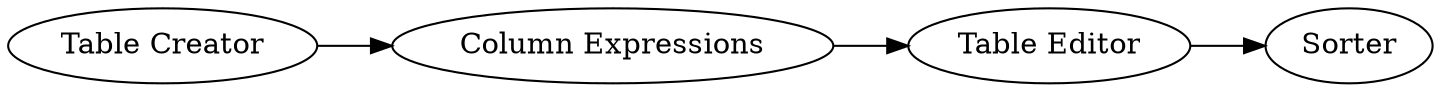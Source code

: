 digraph {
	2 -> 3
	3 -> 4
	1 -> 2
	1 [label="Table Creator"]
	4 [label=Sorter]
	3 [label="Table Editor"]
	2 [label="Column Expressions"]
	rankdir=LR
}
